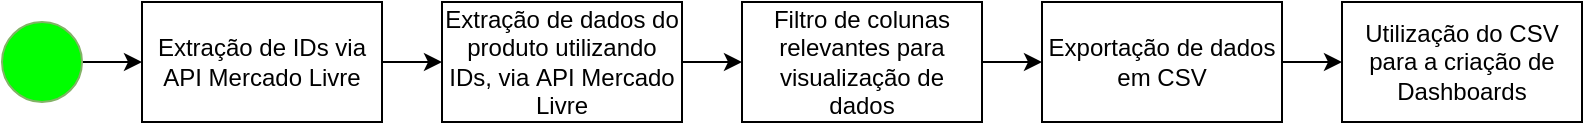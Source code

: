 <mxfile version="24.5.1" type="device">
  <diagram name="Página-1" id="bhSgiazIQh7LAouH85lV">
    <mxGraphModel dx="1434" dy="746" grid="0" gridSize="10" guides="1" tooltips="1" connect="1" arrows="1" fold="1" page="1" pageScale="1" pageWidth="827" pageHeight="1169" math="0" shadow="0">
      <root>
        <mxCell id="0" />
        <mxCell id="1" parent="0" />
        <mxCell id="zLLCF6k7TbJpMjrI5GfT-3" value="" style="edgeStyle=orthogonalEdgeStyle;rounded=0;orthogonalLoop=1;jettySize=auto;html=1;" edge="1" parent="1" source="zLLCF6k7TbJpMjrI5GfT-1" target="zLLCF6k7TbJpMjrI5GfT-2">
          <mxGeometry relative="1" as="geometry" />
        </mxCell>
        <mxCell id="zLLCF6k7TbJpMjrI5GfT-1" value="" style="ellipse;whiteSpace=wrap;html=1;aspect=fixed;fillColor=#00FF00;strokeColor=#82B366;" vertex="1" parent="1">
          <mxGeometry x="22" y="332" width="40" height="40" as="geometry" />
        </mxCell>
        <mxCell id="zLLCF6k7TbJpMjrI5GfT-5" value="" style="edgeStyle=orthogonalEdgeStyle;rounded=0;orthogonalLoop=1;jettySize=auto;html=1;" edge="1" parent="1" source="zLLCF6k7TbJpMjrI5GfT-2" target="zLLCF6k7TbJpMjrI5GfT-4">
          <mxGeometry relative="1" as="geometry" />
        </mxCell>
        <mxCell id="zLLCF6k7TbJpMjrI5GfT-2" value="Extração de IDs via&lt;div&gt;&lt;span style=&quot;background-color: initial;&quot;&gt;API Mercado Livre&lt;/span&gt;&lt;/div&gt;" style="whiteSpace=wrap;html=1;" vertex="1" parent="1">
          <mxGeometry x="92" y="322" width="120" height="60" as="geometry" />
        </mxCell>
        <mxCell id="zLLCF6k7TbJpMjrI5GfT-7" value="" style="edgeStyle=orthogonalEdgeStyle;rounded=0;orthogonalLoop=1;jettySize=auto;html=1;" edge="1" parent="1" source="zLLCF6k7TbJpMjrI5GfT-4" target="zLLCF6k7TbJpMjrI5GfT-6">
          <mxGeometry relative="1" as="geometry" />
        </mxCell>
        <mxCell id="zLLCF6k7TbJpMjrI5GfT-4" value="Extração de dados do produto utilizando IDs, via&amp;nbsp;API Mercado Livre" style="whiteSpace=wrap;html=1;" vertex="1" parent="1">
          <mxGeometry x="242" y="322" width="120" height="60" as="geometry" />
        </mxCell>
        <mxCell id="zLLCF6k7TbJpMjrI5GfT-9" value="" style="edgeStyle=orthogonalEdgeStyle;rounded=0;orthogonalLoop=1;jettySize=auto;html=1;" edge="1" parent="1" source="zLLCF6k7TbJpMjrI5GfT-6" target="zLLCF6k7TbJpMjrI5GfT-8">
          <mxGeometry relative="1" as="geometry" />
        </mxCell>
        <mxCell id="zLLCF6k7TbJpMjrI5GfT-6" value="Filtro de colunas relevantes para visualização de dados" style="whiteSpace=wrap;html=1;" vertex="1" parent="1">
          <mxGeometry x="392" y="322" width="120" height="60" as="geometry" />
        </mxCell>
        <mxCell id="zLLCF6k7TbJpMjrI5GfT-11" value="" style="edgeStyle=orthogonalEdgeStyle;rounded=0;orthogonalLoop=1;jettySize=auto;html=1;" edge="1" parent="1" source="zLLCF6k7TbJpMjrI5GfT-8" target="zLLCF6k7TbJpMjrI5GfT-10">
          <mxGeometry relative="1" as="geometry" />
        </mxCell>
        <mxCell id="zLLCF6k7TbJpMjrI5GfT-8" value="Exportação de dados em CSV" style="whiteSpace=wrap;html=1;" vertex="1" parent="1">
          <mxGeometry x="542" y="322" width="120" height="60" as="geometry" />
        </mxCell>
        <mxCell id="zLLCF6k7TbJpMjrI5GfT-10" value="Utilização do CSV para a criação de Dashboards" style="whiteSpace=wrap;html=1;" vertex="1" parent="1">
          <mxGeometry x="692" y="322" width="120" height="60" as="geometry" />
        </mxCell>
      </root>
    </mxGraphModel>
  </diagram>
</mxfile>
